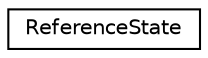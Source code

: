 digraph G
{
  edge [fontname="Helvetica",fontsize="10",labelfontname="Helvetica",labelfontsize="10"];
  node [fontname="Helvetica",fontsize="10",shape=record];
  rankdir=LR;
  Node1 [label="ReferenceState",height=0.2,width=0.4,color="black", fillcolor="white", style="filled",URL="$d6/d8b/structReferenceState.html"];
}
